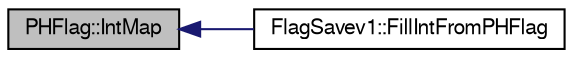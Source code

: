 digraph "PHFlag::IntMap"
{
  bgcolor="transparent";
  edge [fontname="FreeSans",fontsize="10",labelfontname="FreeSans",labelfontsize="10"];
  node [fontname="FreeSans",fontsize="10",shape=record];
  rankdir="LR";
  Node1 [label="PHFlag::IntMap",height=0.2,width=0.4,color="black", fillcolor="grey75", style="filled" fontcolor="black"];
  Node1 -> Node2 [dir="back",color="midnightblue",fontsize="10",style="solid",fontname="FreeSans"];
  Node2 [label="FlagSavev1::FillIntFromPHFlag",height=0.2,width=0.4,color="black",URL="$da/db3/classFlagSavev1.html#a796b74458c4fda647227cfa84d32d030"];
}
